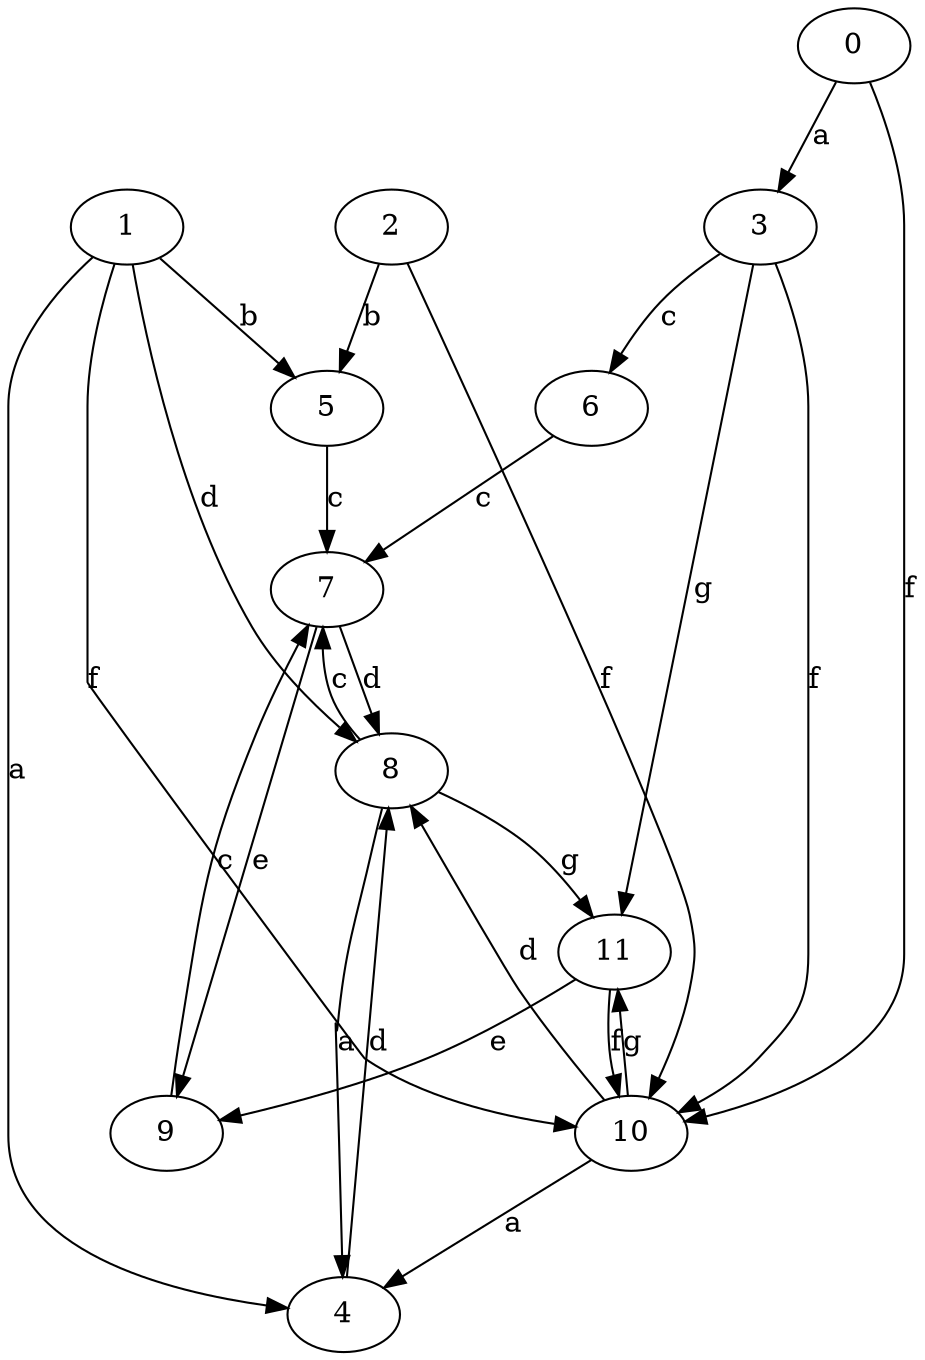 strict digraph  {
2;
3;
4;
0;
5;
6;
7;
8;
9;
10;
11;
1;
2 -> 5  [label=b];
2 -> 10  [label=f];
3 -> 6  [label=c];
3 -> 10  [label=f];
3 -> 11  [label=g];
4 -> 8  [label=d];
0 -> 3  [label=a];
0 -> 10  [label=f];
5 -> 7  [label=c];
6 -> 7  [label=c];
7 -> 8  [label=d];
7 -> 9  [label=e];
8 -> 4  [label=a];
8 -> 7  [label=c];
8 -> 11  [label=g];
9 -> 7  [label=c];
10 -> 4  [label=a];
10 -> 8  [label=d];
10 -> 11  [label=g];
11 -> 9  [label=e];
11 -> 10  [label=f];
1 -> 4  [label=a];
1 -> 5  [label=b];
1 -> 8  [label=d];
1 -> 10  [label=f];
}
